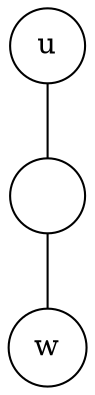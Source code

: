 graph G {
  node [shape="circle"]
  w [pos="2,0!"]
  " " [pos="1,0.5!"]
  u [pos="0,0!"]
  u--" "--w
} 
